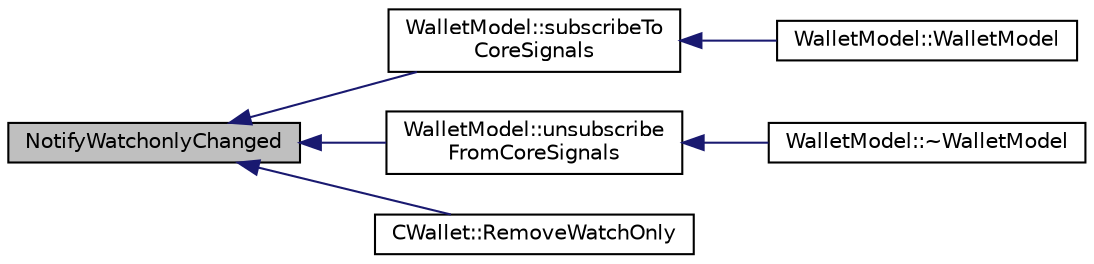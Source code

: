 digraph "NotifyWatchonlyChanged"
{
  edge [fontname="Helvetica",fontsize="10",labelfontname="Helvetica",labelfontsize="10"];
  node [fontname="Helvetica",fontsize="10",shape=record];
  rankdir="LR";
  Node54 [label="NotifyWatchonlyChanged",height=0.2,width=0.4,color="black", fillcolor="grey75", style="filled", fontcolor="black"];
  Node54 -> Node55 [dir="back",color="midnightblue",fontsize="10",style="solid",fontname="Helvetica"];
  Node55 [label="WalletModel::subscribeTo\lCoreSignals",height=0.2,width=0.4,color="black", fillcolor="white", style="filled",URL="$d4/d27/class_wallet_model.html#afc875c7d3b1ca788f2b4ed842607bac0"];
  Node55 -> Node56 [dir="back",color="midnightblue",fontsize="10",style="solid",fontname="Helvetica"];
  Node56 [label="WalletModel::WalletModel",height=0.2,width=0.4,color="black", fillcolor="white", style="filled",URL="$d4/d27/class_wallet_model.html#af50d9654d2f20e4e4f0789dcb64ad6b1"];
  Node54 -> Node57 [dir="back",color="midnightblue",fontsize="10",style="solid",fontname="Helvetica"];
  Node57 [label="WalletModel::unsubscribe\lFromCoreSignals",height=0.2,width=0.4,color="black", fillcolor="white", style="filled",URL="$d4/d27/class_wallet_model.html#acb20c3e5c1a83ce0ed7f300c3cddee73"];
  Node57 -> Node58 [dir="back",color="midnightblue",fontsize="10",style="solid",fontname="Helvetica"];
  Node58 [label="WalletModel::~WalletModel",height=0.2,width=0.4,color="black", fillcolor="white", style="filled",URL="$d4/d27/class_wallet_model.html#a592c6cf71f62981c2925bbb19e83df8a"];
  Node54 -> Node59 [dir="back",color="midnightblue",fontsize="10",style="solid",fontname="Helvetica"];
  Node59 [label="CWallet::RemoveWatchOnly",height=0.2,width=0.4,color="black", fillcolor="white", style="filled",URL="$d2/de5/class_c_wallet.html#a5be12b9afcf63079b8c009038843b5a2"];
}
